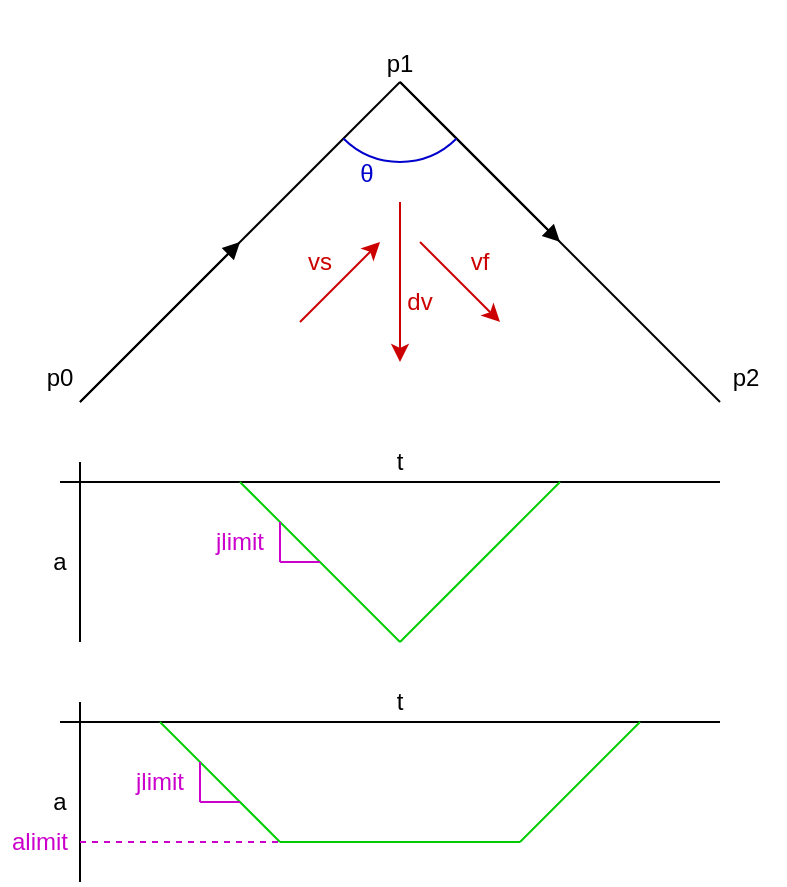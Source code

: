 <mxfile version="10.7.5" type="device"><diagram id="0CT1rLKWOs5S-l73KwAM" name="Page-1"><mxGraphModel dx="424" dy="325" grid="1" gridSize="10" guides="0" tooltips="1" connect="0" arrows="0" fold="1" page="1" pageScale="1" pageWidth="850" pageHeight="1100" math="0" shadow="0"><root><mxCell id="0"/><mxCell id="1" parent="0"/><mxCell id="iJ0qUYg8coNfwoVCp7Mc-5" value="" style="endArrow=none;html=1;" edge="1" parent="1"><mxGeometry width="50" height="50" relative="1" as="geometry"><mxPoint x="280" y="360" as="sourcePoint"/><mxPoint x="440" y="200" as="targetPoint"/></mxGeometry></mxCell><mxCell id="iJ0qUYg8coNfwoVCp7Mc-4" value="" style="endArrow=block;html=1;endFill=1;" edge="1" parent="1"><mxGeometry width="50" height="50" relative="1" as="geometry"><mxPoint x="280" y="360" as="sourcePoint"/><mxPoint x="360" y="280" as="targetPoint"/></mxGeometry></mxCell><mxCell id="iJ0qUYg8coNfwoVCp7Mc-6" value="" style="endArrow=none;html=1;" edge="1" parent="1"><mxGeometry width="50" height="50" relative="1" as="geometry"><mxPoint x="600" y="360" as="sourcePoint"/><mxPoint x="440" y="200" as="targetPoint"/></mxGeometry></mxCell><mxCell id="iJ0qUYg8coNfwoVCp7Mc-7" value="" style="endArrow=block;html=1;endFill=1;" edge="1" parent="1"><mxGeometry width="50" height="50" relative="1" as="geometry"><mxPoint x="440" y="200" as="sourcePoint"/><mxPoint x="520" y="280" as="targetPoint"/></mxGeometry></mxCell><mxCell id="iJ0qUYg8coNfwoVCp7Mc-8" value="" style="endArrow=classic;html=1;fillColor=#f8cecc;strokeColor=#CC0000;" edge="1" parent="1"><mxGeometry width="50" height="50" relative="1" as="geometry"><mxPoint x="440" y="260" as="sourcePoint"/><mxPoint x="440" y="340" as="targetPoint"/></mxGeometry></mxCell><mxCell id="iJ0qUYg8coNfwoVCp7Mc-9" value="" style="verticalLabelPosition=bottom;verticalAlign=top;html=1;shape=mxgraph.basic.arc;startAngle=0.375;endAngle=0.625;fillColor=#dae8fc;strokeColor=#0000CC;fontColor=#0000CC;" vertex="1" parent="1"><mxGeometry x="400" y="160" width="80" height="80" as="geometry"/></mxCell><mxCell id="iJ0qUYg8coNfwoVCp7Mc-12" value="θ" style="text;html=1;align=center;verticalAlign=middle;fontColor=#0000CC;" vertex="1" parent="1"><mxGeometry x="408" y="236" width="30" height="20" as="geometry"/></mxCell><mxCell id="iJ0qUYg8coNfwoVCp7Mc-13" value="&lt;font color=&quot;#000000&quot;&gt;p0&lt;/font&gt;" style="text;html=1;strokeColor=none;fillColor=none;align=center;verticalAlign=middle;whiteSpace=wrap;rounded=0;fontColor=#0000CC;" vertex="1" parent="1"><mxGeometry x="249.5" y="338" width="40" height="20" as="geometry"/></mxCell><mxCell id="iJ0qUYg8coNfwoVCp7Mc-14" value="&lt;font color=&quot;#000000&quot;&gt;p1&lt;/font&gt;" style="text;html=1;strokeColor=none;fillColor=none;align=center;verticalAlign=middle;whiteSpace=wrap;rounded=0;fontColor=#0000CC;" vertex="1" parent="1"><mxGeometry x="420" y="180.5" width="40" height="20" as="geometry"/></mxCell><mxCell id="iJ0qUYg8coNfwoVCp7Mc-15" value="&lt;font color=&quot;#000000&quot;&gt;p2&lt;/font&gt;" style="text;html=1;strokeColor=none;fillColor=none;align=center;verticalAlign=middle;whiteSpace=wrap;rounded=0;fontColor=#0000CC;" vertex="1" parent="1"><mxGeometry x="592.5" y="338" width="40" height="20" as="geometry"/></mxCell><mxCell id="iJ0qUYg8coNfwoVCp7Mc-16" value="&lt;font color=&quot;#cc0000&quot;&gt;dv&lt;/font&gt;" style="text;html=1;strokeColor=none;fillColor=none;align=center;verticalAlign=middle;whiteSpace=wrap;rounded=0;fontColor=#0000CC;" vertex="1" parent="1"><mxGeometry x="430" y="300" width="40" height="20" as="geometry"/></mxCell><mxCell id="iJ0qUYg8coNfwoVCp7Mc-17" value="" style="endArrow=classic;html=1;fillColor=#f8cecc;strokeColor=#CC0000;" edge="1" parent="1"><mxGeometry width="50" height="50" relative="1" as="geometry"><mxPoint x="390" y="320" as="sourcePoint"/><mxPoint x="430" y="280" as="targetPoint"/></mxGeometry></mxCell><mxCell id="iJ0qUYg8coNfwoVCp7Mc-18" value="" style="endArrow=classic;html=1;fillColor=#f8cecc;strokeColor=#CC0000;" edge="1" parent="1"><mxGeometry width="50" height="50" relative="1" as="geometry"><mxPoint x="450" y="280" as="sourcePoint"/><mxPoint x="490" y="320" as="targetPoint"/></mxGeometry></mxCell><mxCell id="iJ0qUYg8coNfwoVCp7Mc-19" value="&lt;font color=&quot;#cc0000&quot;&gt;vs&lt;/font&gt;" style="text;html=1;strokeColor=none;fillColor=none;align=center;verticalAlign=middle;whiteSpace=wrap;rounded=0;fontColor=#0000CC;" vertex="1" parent="1"><mxGeometry x="380" y="280" width="40" height="20" as="geometry"/></mxCell><mxCell id="iJ0qUYg8coNfwoVCp7Mc-20" value="&lt;font color=&quot;#cc0000&quot;&gt;vf&lt;/font&gt;" style="text;html=1;strokeColor=none;fillColor=none;align=center;verticalAlign=middle;whiteSpace=wrap;rounded=0;fontColor=#0000CC;" vertex="1" parent="1"><mxGeometry x="460" y="280" width="40" height="20" as="geometry"/></mxCell><mxCell id="iJ0qUYg8coNfwoVCp7Mc-21" value="" style="endArrow=none;html=1;strokeColor=#000000;fontColor=#0000CC;" edge="1" parent="1"><mxGeometry width="50" height="50" relative="1" as="geometry"><mxPoint x="600" y="400" as="sourcePoint"/><mxPoint x="270" y="400" as="targetPoint"/></mxGeometry></mxCell><mxCell id="iJ0qUYg8coNfwoVCp7Mc-22" value="" style="endArrow=none;html=1;strokeColor=#000000;fontColor=#0000CC;" edge="1" parent="1"><mxGeometry width="50" height="50" relative="1" as="geometry"><mxPoint x="280" y="390" as="sourcePoint"/><mxPoint x="280" y="480" as="targetPoint"/></mxGeometry></mxCell><mxCell id="iJ0qUYg8coNfwoVCp7Mc-23" value="&lt;font color=&quot;#000000&quot;&gt;t&lt;/font&gt;" style="text;html=1;strokeColor=none;fillColor=none;align=center;verticalAlign=middle;whiteSpace=wrap;rounded=0;fontColor=#0000CC;" vertex="1" parent="1"><mxGeometry x="420" y="380" width="40" height="20" as="geometry"/></mxCell><mxCell id="iJ0qUYg8coNfwoVCp7Mc-24" value="&lt;font color=&quot;#000000&quot;&gt;a&lt;/font&gt;" style="text;html=1;strokeColor=none;fillColor=none;align=center;verticalAlign=middle;whiteSpace=wrap;rounded=0;fontColor=#0000CC;" vertex="1" parent="1"><mxGeometry x="250" y="430" width="40" height="20" as="geometry"/></mxCell><mxCell id="iJ0qUYg8coNfwoVCp7Mc-25" value="" style="endArrow=none;html=1;strokeColor=#00CC00;fontColor=#0000CC;" edge="1" parent="1"><mxGeometry width="50" height="50" relative="1" as="geometry"><mxPoint x="440" y="480" as="sourcePoint"/><mxPoint x="360" y="400" as="targetPoint"/></mxGeometry></mxCell><mxCell id="iJ0qUYg8coNfwoVCp7Mc-26" value="" style="endArrow=none;html=1;strokeColor=#00CC00;fontColor=#0000CC;" edge="1" parent="1"><mxGeometry width="50" height="50" relative="1" as="geometry"><mxPoint x="520" y="400" as="sourcePoint"/><mxPoint x="440" y="480" as="targetPoint"/></mxGeometry></mxCell><mxCell id="iJ0qUYg8coNfwoVCp7Mc-27" value="" style="endArrow=none;html=1;strokeColor=#000000;fontColor=#0000CC;" edge="1" parent="1"><mxGeometry width="50" height="50" relative="1" as="geometry"><mxPoint x="600" y="520" as="sourcePoint"/><mxPoint x="270" y="520" as="targetPoint"/></mxGeometry></mxCell><mxCell id="iJ0qUYg8coNfwoVCp7Mc-28" value="" style="endArrow=none;html=1;strokeColor=#000000;fontColor=#0000CC;" edge="1" parent="1"><mxGeometry width="50" height="50" relative="1" as="geometry"><mxPoint x="280" y="510" as="sourcePoint"/><mxPoint x="280" y="600" as="targetPoint"/></mxGeometry></mxCell><mxCell id="iJ0qUYg8coNfwoVCp7Mc-29" value="&lt;font color=&quot;#000000&quot;&gt;a&lt;/font&gt;" style="text;html=1;strokeColor=none;fillColor=none;align=center;verticalAlign=middle;whiteSpace=wrap;rounded=0;fontColor=#0000CC;" vertex="1" parent="1"><mxGeometry x="250" y="550" width="40" height="20" as="geometry"/></mxCell><mxCell id="iJ0qUYg8coNfwoVCp7Mc-30" value="" style="endArrow=none;html=1;strokeColor=#00CC00;fontColor=#0000CC;" edge="1" parent="1"><mxGeometry width="50" height="50" relative="1" as="geometry"><mxPoint x="380" y="580" as="sourcePoint"/><mxPoint x="320" y="520" as="targetPoint"/></mxGeometry></mxCell><mxCell id="iJ0qUYg8coNfwoVCp7Mc-31" value="" style="endArrow=none;html=1;strokeColor=#00CC00;fontColor=#0000CC;" edge="1" parent="1"><mxGeometry width="50" height="50" relative="1" as="geometry"><mxPoint x="560" y="520" as="sourcePoint"/><mxPoint x="500" y="580" as="targetPoint"/></mxGeometry></mxCell><mxCell id="iJ0qUYg8coNfwoVCp7Mc-32" value="" style="endArrow=none;html=1;strokeColor=#00CC00;fontColor=#0000CC;" edge="1" parent="1"><mxGeometry width="50" height="50" relative="1" as="geometry"><mxPoint x="380" y="580" as="sourcePoint"/><mxPoint x="500" y="580" as="targetPoint"/></mxGeometry></mxCell><mxCell id="iJ0qUYg8coNfwoVCp7Mc-33" value="" style="endArrow=none;dashed=1;html=1;strokeColor=#CC00CC;fontColor=#CC00CC;" edge="1" parent="1"><mxGeometry width="50" height="50" relative="1" as="geometry"><mxPoint x="280" y="580" as="sourcePoint"/><mxPoint x="380" y="580" as="targetPoint"/></mxGeometry></mxCell><mxCell id="iJ0qUYg8coNfwoVCp7Mc-34" value="&lt;font&gt;alimit&lt;/font&gt;" style="text;html=1;strokeColor=none;fillColor=none;align=center;verticalAlign=middle;whiteSpace=wrap;rounded=0;fontColor=#CC00CC;" vertex="1" parent="1"><mxGeometry x="240" y="570" width="40" height="20" as="geometry"/></mxCell><mxCell id="iJ0qUYg8coNfwoVCp7Mc-35" value="&lt;font color=&quot;#000000&quot;&gt;t&lt;/font&gt;" style="text;html=1;strokeColor=none;fillColor=none;align=center;verticalAlign=middle;whiteSpace=wrap;rounded=0;fontColor=#0000CC;" vertex="1" parent="1"><mxGeometry x="420" y="500" width="40" height="20" as="geometry"/></mxCell><mxCell id="iJ0qUYg8coNfwoVCp7Mc-36" value="" style="endArrow=none;html=1;strokeColor=#CC00CC;fontColor=#0000CC;" edge="1" parent="1"><mxGeometry width="50" height="50" relative="1" as="geometry"><mxPoint x="380" y="440" as="sourcePoint"/><mxPoint x="380" y="420" as="targetPoint"/></mxGeometry></mxCell><mxCell id="iJ0qUYg8coNfwoVCp7Mc-37" value="" style="endArrow=none;html=1;strokeColor=#CC00CC;fontColor=#0000CC;" edge="1" parent="1"><mxGeometry width="50" height="50" relative="1" as="geometry"><mxPoint x="380" y="440" as="sourcePoint"/><mxPoint x="400" y="440" as="targetPoint"/></mxGeometry></mxCell><mxCell id="iJ0qUYg8coNfwoVCp7Mc-38" value="&lt;font&gt;jlimit&lt;/font&gt;" style="text;html=1;strokeColor=none;fillColor=none;align=center;verticalAlign=middle;whiteSpace=wrap;rounded=0;fontColor=#CC00CC;" vertex="1" parent="1"><mxGeometry x="340" y="420" width="40" height="20" as="geometry"/></mxCell><mxCell id="iJ0qUYg8coNfwoVCp7Mc-42" value="" style="endArrow=none;html=1;strokeColor=#CC00CC;fontColor=#0000CC;" edge="1" parent="1"><mxGeometry width="50" height="50" relative="1" as="geometry"><mxPoint x="340" y="560" as="sourcePoint"/><mxPoint x="340" y="540" as="targetPoint"/></mxGeometry></mxCell><mxCell id="iJ0qUYg8coNfwoVCp7Mc-43" value="" style="endArrow=none;html=1;strokeColor=#CC00CC;fontColor=#0000CC;" edge="1" parent="1"><mxGeometry width="50" height="50" relative="1" as="geometry"><mxPoint x="340" y="560" as="sourcePoint"/><mxPoint x="360" y="560" as="targetPoint"/></mxGeometry></mxCell><mxCell id="iJ0qUYg8coNfwoVCp7Mc-44" value="&lt;font&gt;jlimit&lt;/font&gt;" style="text;html=1;strokeColor=none;fillColor=none;align=center;verticalAlign=middle;whiteSpace=wrap;rounded=0;fontColor=#CC00CC;" vertex="1" parent="1"><mxGeometry x="300" y="540" width="40" height="20" as="geometry"/></mxCell></root></mxGraphModel></diagram></mxfile>
